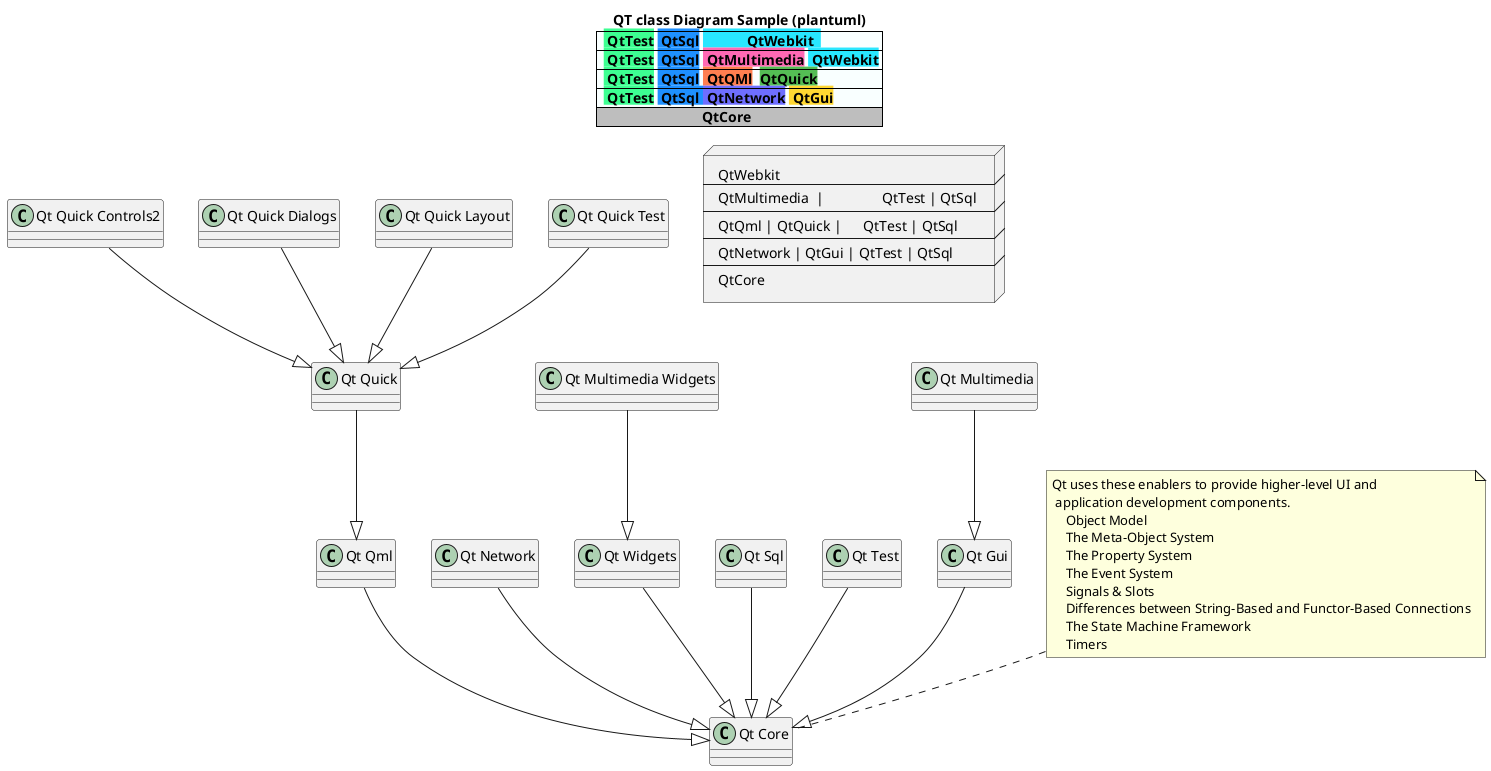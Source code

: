 @startuml

title  
QT class Diagram Sample (plantuml)
|=<#F9FFFF>  <back:#3DFF92> QtTest</back> <back:#1E90FF> QtSql</back> <back:#28E7FF>            QtWebkit  |
|<#F9FFFF>  <back:#3DFF92> QtTest</back> <back:#1E90FF> QtSql</back> <back:#FF69B4> QtMultimedia</back> <back:#28E7FF> QtWebkit</back> |
|<#F9FFFF>  <back:#3DFF92> QtTest</back> <back:#1E90FF> QtSql</back> <back:#FF7F50> QtQMl</back>  <back:#54BD54>QtQuick</back> |
|<#F9FFFF>  <back:#3DFF92> QtTest</back> <back:#1E90FF> QtSql <back:#6E6EFF> QtNetwork</back> <back:#FFD732> QtGui</back> |
|<#bebebe>                             QtCore |
end title

class QtQuickControls2 as "Qt Quick Controls2"
class QtQuickDialogs as "Qt Quick Dialogs"
class QtQuickLayout as "Qt Quick Layout"
class QtQuickTest as "Qt Quick Test"
class QtMultimediaWidgets as "Qt Multimedia Widgets"
class QtQuick as "Qt Quick"
class QtMultimedia as "Qt Multimedia"
class QtNetwork as "Qt Network"
class QtWidgets as "Qt Widgets"
class QtQml as "Qt Qml"
class QtSql as "Qt Sql"
class QtTest as "Qt Test"
class QtGui as "Qt Gui"
class QtCore as "Qt Core"
note top
Qt uses these enablers to provide higher-level UI and
 application development components.
    Object Model
    The Meta-Object System
    The Property System
    The Event System
    Signals & Slots
    Differences between String-Based and Functor-Based Connections
    The State Machine Framework
    Timers
end note 

QtQuickControls2 --|> QtQuick
QtQuick --|> QtQml
QtQml --|> QtCore
QtNetwork --|> QtCore
QtWidgets --|> QtCore
QtSql --|> QtCore
QtTest --|> QtCore
QtGui --|> QtCore
QtMultimedia --|> QtGui
QtMultimediaWidgets --|> QtWidgets
QtQuickDialogs --|> QtQuick
QtQuickLayout --|> QtQuick
QtQuickTest --|> QtQuick

node layer [
QtWebkit
----
QtMultimedia  |                QtTest | QtSql 
----
QtQml | QtQuick |      QtTest | QtSql 
----
QtNetwork | QtGui | QtTest | QtSql 
----
QtCore
]

@enduml
